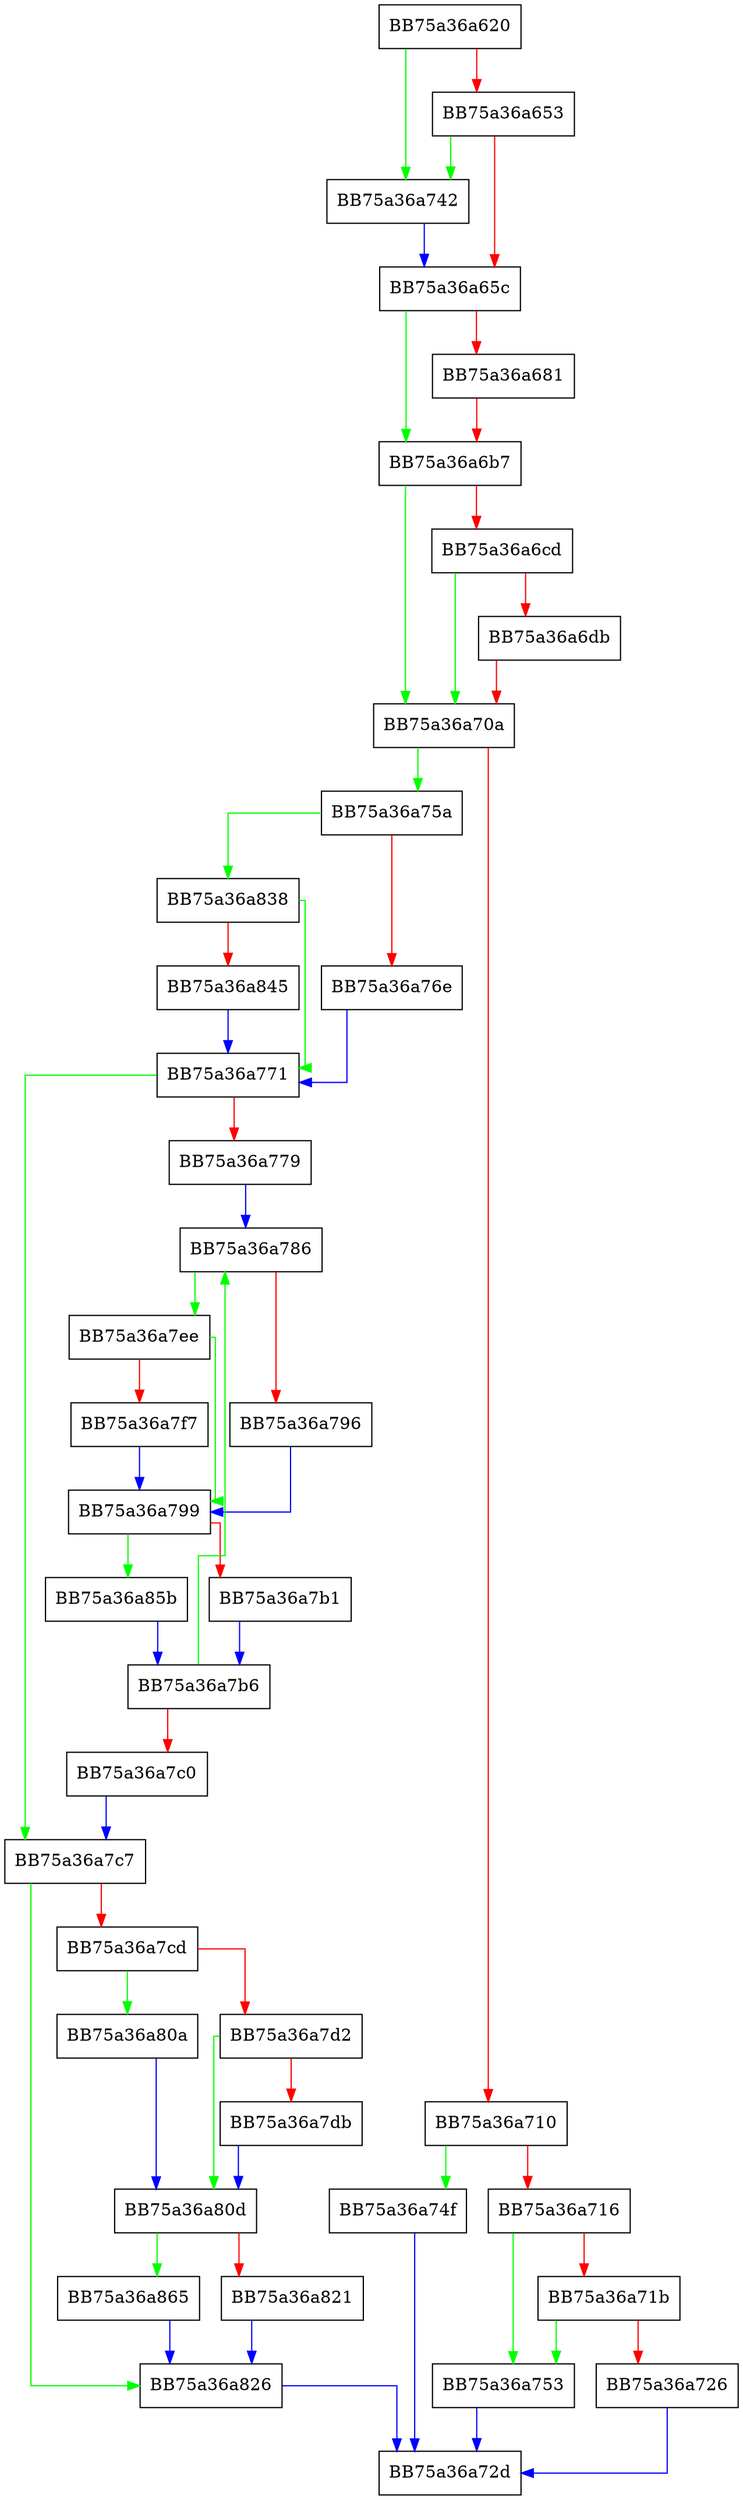 digraph get_concrete_threat_level {
  node [shape="box"];
  graph [splines=ortho];
  BB75a36a620 -> BB75a36a742 [color="green"];
  BB75a36a620 -> BB75a36a653 [color="red"];
  BB75a36a653 -> BB75a36a742 [color="green"];
  BB75a36a653 -> BB75a36a65c [color="red"];
  BB75a36a65c -> BB75a36a6b7 [color="green"];
  BB75a36a65c -> BB75a36a681 [color="red"];
  BB75a36a681 -> BB75a36a6b7 [color="red"];
  BB75a36a6b7 -> BB75a36a70a [color="green"];
  BB75a36a6b7 -> BB75a36a6cd [color="red"];
  BB75a36a6cd -> BB75a36a70a [color="green"];
  BB75a36a6cd -> BB75a36a6db [color="red"];
  BB75a36a6db -> BB75a36a70a [color="red"];
  BB75a36a70a -> BB75a36a75a [color="green"];
  BB75a36a70a -> BB75a36a710 [color="red"];
  BB75a36a710 -> BB75a36a74f [color="green"];
  BB75a36a710 -> BB75a36a716 [color="red"];
  BB75a36a716 -> BB75a36a753 [color="green"];
  BB75a36a716 -> BB75a36a71b [color="red"];
  BB75a36a71b -> BB75a36a753 [color="green"];
  BB75a36a71b -> BB75a36a726 [color="red"];
  BB75a36a726 -> BB75a36a72d [color="blue"];
  BB75a36a742 -> BB75a36a65c [color="blue"];
  BB75a36a74f -> BB75a36a72d [color="blue"];
  BB75a36a753 -> BB75a36a72d [color="blue"];
  BB75a36a75a -> BB75a36a838 [color="green"];
  BB75a36a75a -> BB75a36a76e [color="red"];
  BB75a36a76e -> BB75a36a771 [color="blue"];
  BB75a36a771 -> BB75a36a7c7 [color="green"];
  BB75a36a771 -> BB75a36a779 [color="red"];
  BB75a36a779 -> BB75a36a786 [color="blue"];
  BB75a36a786 -> BB75a36a7ee [color="green"];
  BB75a36a786 -> BB75a36a796 [color="red"];
  BB75a36a796 -> BB75a36a799 [color="blue"];
  BB75a36a799 -> BB75a36a85b [color="green"];
  BB75a36a799 -> BB75a36a7b1 [color="red"];
  BB75a36a7b1 -> BB75a36a7b6 [color="blue"];
  BB75a36a7b6 -> BB75a36a786 [color="green"];
  BB75a36a7b6 -> BB75a36a7c0 [color="red"];
  BB75a36a7c0 -> BB75a36a7c7 [color="blue"];
  BB75a36a7c7 -> BB75a36a826 [color="green"];
  BB75a36a7c7 -> BB75a36a7cd [color="red"];
  BB75a36a7cd -> BB75a36a80a [color="green"];
  BB75a36a7cd -> BB75a36a7d2 [color="red"];
  BB75a36a7d2 -> BB75a36a80d [color="green"];
  BB75a36a7d2 -> BB75a36a7db [color="red"];
  BB75a36a7db -> BB75a36a80d [color="blue"];
  BB75a36a7ee -> BB75a36a799 [color="green"];
  BB75a36a7ee -> BB75a36a7f7 [color="red"];
  BB75a36a7f7 -> BB75a36a799 [color="blue"];
  BB75a36a80a -> BB75a36a80d [color="blue"];
  BB75a36a80d -> BB75a36a865 [color="green"];
  BB75a36a80d -> BB75a36a821 [color="red"];
  BB75a36a821 -> BB75a36a826 [color="blue"];
  BB75a36a826 -> BB75a36a72d [color="blue"];
  BB75a36a838 -> BB75a36a771 [color="green"];
  BB75a36a838 -> BB75a36a845 [color="red"];
  BB75a36a845 -> BB75a36a771 [color="blue"];
  BB75a36a85b -> BB75a36a7b6 [color="blue"];
  BB75a36a865 -> BB75a36a826 [color="blue"];
}